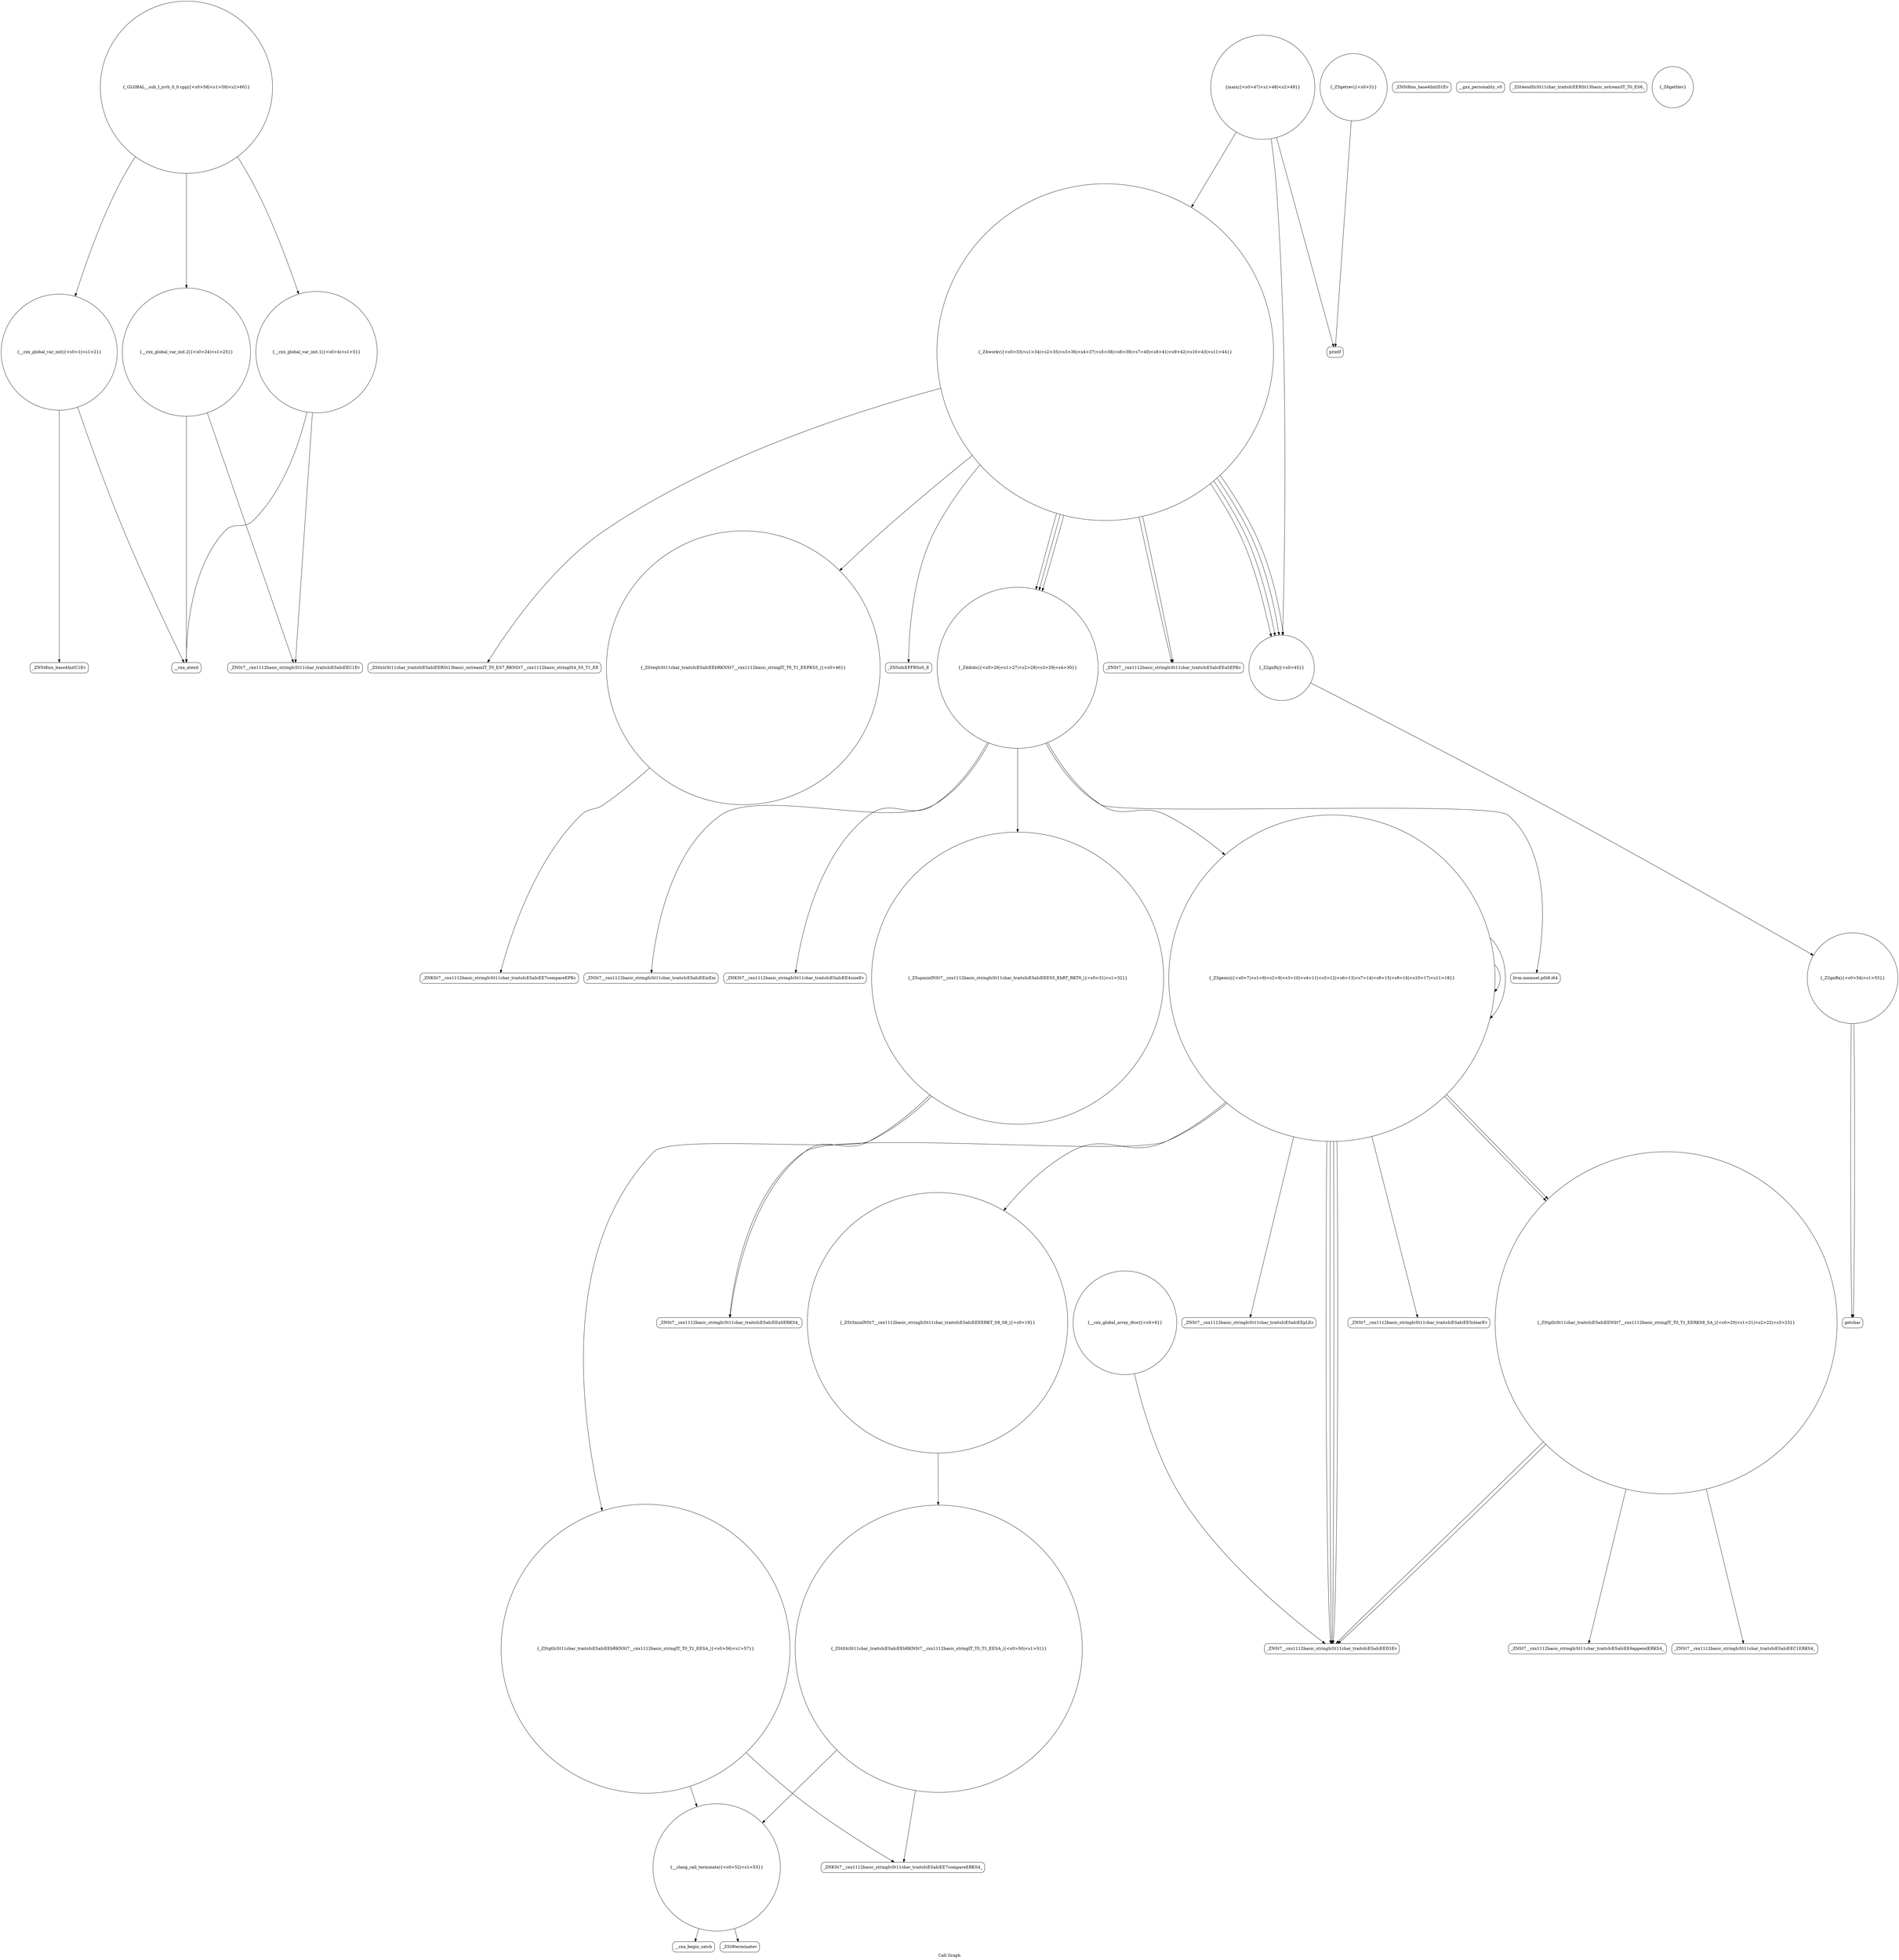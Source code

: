 digraph "Call Graph" {
	label="Call Graph";

	Node0x559a70492fa0 [shape=record,shape=circle,label="{__cxx_global_var_init|{<s0>1|<s1>2}}"];
	Node0x559a70492fa0:s0 -> Node0x559a70493430[color=black];
	Node0x559a70492fa0:s1 -> Node0x559a70493530[color=black];
	Node0x559a704940b0 [shape=record,shape=Mrecord,label="{_ZNSt7__cxx1112basic_stringIcSt11char_traitsIcESaIcEEaSEPKc}"];
	Node0x559a70493730 [shape=record,shape=circle,label="{__cxx_global_var_init.1|{<s0>4|<s1>5}}"];
	Node0x559a70493730:s0 -> Node0x559a704937b0[color=black];
	Node0x559a70493730:s1 -> Node0x559a70493530[color=black];
	Node0x559a70494430 [shape=record,shape=Mrecord,label="{_ZNKSt7__cxx1112basic_stringIcSt11char_traitsIcESaIcEE7compareERKS4_}"];
	Node0x559a70493ab0 [shape=record,shape=circle,label="{_ZSt3minINSt7__cxx1112basic_stringIcSt11char_traitsIcESaIcEEEERKT_S8_S8_|{<s0>19}}"];
	Node0x559a70493ab0:s0 -> Node0x559a704943b0[color=black];
	Node0x559a704947b0 [shape=record,shape=Mrecord,label="{_ZNSt7__cxx1112basic_stringIcSt11char_traitsIcESaIcEE6appendERKS4_}"];
	Node0x559a70493e30 [shape=record,shape=Mrecord,label="{_ZNKSt7__cxx1112basic_stringIcSt11char_traitsIcESaIcEE4sizeEv}"];
	Node0x559a704934b0 [shape=record,shape=Mrecord,label="{_ZNSt8ios_base4InitD1Ev}"];
	Node0x559a704941b0 [shape=record,shape=Mrecord,label="{_ZStlsIcSt11char_traitsIcESaIcEERSt13basic_ostreamIT_T0_ES7_RKNSt7__cxx1112basic_stringIS4_S5_T1_EE}"];
	Node0x559a70493830 [shape=record,shape=circle,label="{__cxx_global_array_dtor|{<s0>6}}"];
	Node0x559a70493830:s0 -> Node0x559a704938b0[color=black];
	Node0x559a70494530 [shape=record,shape=Mrecord,label="{__cxa_begin_catch}"];
	Node0x559a70493bb0 [shape=record,shape=Mrecord,label="{__gxx_personality_v0}"];
	Node0x559a704948b0 [shape=record,shape=Mrecord,label="{_ZNKSt7__cxx1112basic_stringIcSt11char_traitsIcESaIcEE7compareEPKc}"];
	Node0x559a70493f30 [shape=record,shape=circle,label="{_Z5upminINSt7__cxx1112basic_stringIcSt11char_traitsIcESaIcEEES5_EbRT_RKT0_|{<s0>31|<s1>32}}"];
	Node0x559a70493f30:s0 -> Node0x559a70494830[color=black];
	Node0x559a70493f30:s1 -> Node0x559a70493c30[color=black];
	Node0x559a704935b0 [shape=record,shape=circle,label="{_Z5getrev|{<s0>3}}"];
	Node0x559a704935b0:s0 -> Node0x559a70493630[color=black];
	Node0x559a704942b0 [shape=record,shape=Mrecord,label="{_ZSt4endlIcSt11char_traitsIcEERSt13basic_ostreamIT_T0_ES6_}"];
	Node0x559a70493930 [shape=record,shape=circle,label="{_Z3genici|{<s0>7|<s1>8|<s2>9|<s3>10|<s4>11|<s5>12|<s6>13|<s7>14|<s8>15|<s9>16|<s10>17|<s11>18}}"];
	Node0x559a70493930:s0 -> Node0x559a704939b0[color=black];
	Node0x559a70493930:s1 -> Node0x559a70493a30[color=black];
	Node0x559a70493930:s2 -> Node0x559a70493930[color=black];
	Node0x559a70493930:s3 -> Node0x559a70493930[color=black];
	Node0x559a70493930:s4 -> Node0x559a70493b30[color=black];
	Node0x559a70493930:s5 -> Node0x559a70493b30[color=black];
	Node0x559a70493930:s6 -> Node0x559a70493ab0[color=black];
	Node0x559a70493930:s7 -> Node0x559a70493c30[color=black];
	Node0x559a70493930:s8 -> Node0x559a704938b0[color=black];
	Node0x559a70493930:s9 -> Node0x559a704938b0[color=black];
	Node0x559a70493930:s10 -> Node0x559a704938b0[color=black];
	Node0x559a70493930:s11 -> Node0x559a704938b0[color=black];
	Node0x559a70494630 [shape=record,shape=circle,label="{_Z2gnRx|{<s0>54|<s1>55}}"];
	Node0x559a70494630:s0 -> Node0x559a704946b0[color=black];
	Node0x559a70494630:s1 -> Node0x559a704946b0[color=black];
	Node0x559a70493cb0 [shape=record,shape=circle,label="{__cxx_global_var_init.2|{<s0>24|<s1>25}}"];
	Node0x559a70493cb0:s0 -> Node0x559a704937b0[color=black];
	Node0x559a70493cb0:s1 -> Node0x559a70493530[color=black];
	Node0x559a70494030 [shape=record,shape=circle,label="{_Z2gnRi|{<s0>45}}"];
	Node0x559a70494030:s0 -> Node0x559a70494630[color=black];
	Node0x559a704936b0 [shape=record,shape=circle,label="{_Z6gettlev}"];
	Node0x559a704943b0 [shape=record,shape=circle,label="{_ZStltIcSt11char_traitsIcESaIcEEbRKNSt7__cxx1112basic_stringIT_T0_T1_EESA_|{<s0>50|<s1>51}}"];
	Node0x559a704943b0:s0 -> Node0x559a70494430[color=black];
	Node0x559a704943b0:s1 -> Node0x559a704944b0[color=black];
	Node0x559a70493a30 [shape=record,shape=Mrecord,label="{_ZNSt7__cxx1112basic_stringIcSt11char_traitsIcESaIcEEpLEc}"];
	Node0x559a70494730 [shape=record,shape=Mrecord,label="{_ZNSt7__cxx1112basic_stringIcSt11char_traitsIcESaIcEEC1ERKS4_}"];
	Node0x559a70493db0 [shape=record,shape=Mrecord,label="{llvm.memset.p0i8.i64}"];
	Node0x559a70493430 [shape=record,shape=Mrecord,label="{_ZNSt8ios_base4InitC1Ev}"];
	Node0x559a70494130 [shape=record,shape=circle,label="{_ZSteqIcSt11char_traitsIcESaIcEEbRKNSt7__cxx1112basic_stringIT_T0_T1_EEPKS5_|{<s0>46}}"];
	Node0x559a70494130:s0 -> Node0x559a704948b0[color=black];
	Node0x559a704937b0 [shape=record,shape=Mrecord,label="{_ZNSt7__cxx1112basic_stringIcSt11char_traitsIcESaIcEEC1Ev}"];
	Node0x559a704944b0 [shape=record,shape=circle,label="{__clang_call_terminate|{<s0>52|<s1>53}}"];
	Node0x559a704944b0:s0 -> Node0x559a70494530[color=black];
	Node0x559a704944b0:s1 -> Node0x559a704945b0[color=black];
	Node0x559a70493b30 [shape=record,shape=circle,label="{_ZStplIcSt11char_traitsIcESaIcEENSt7__cxx1112basic_stringIT_T0_T1_EERKS8_SA_|{<s0>20|<s1>21|<s2>22|<s3>23}}"];
	Node0x559a70493b30:s0 -> Node0x559a70494730[color=black];
	Node0x559a70493b30:s1 -> Node0x559a704947b0[color=black];
	Node0x559a70493b30:s2 -> Node0x559a704938b0[color=black];
	Node0x559a70493b30:s3 -> Node0x559a704938b0[color=black];
	Node0x559a70494830 [shape=record,shape=circle,label="{_ZStgtIcSt11char_traitsIcESaIcEEbRKNSt7__cxx1112basic_stringIT_T0_T1_EESA_|{<s0>56|<s1>57}}"];
	Node0x559a70494830:s0 -> Node0x559a70494430[color=black];
	Node0x559a70494830:s1 -> Node0x559a704944b0[color=black];
	Node0x559a70493eb0 [shape=record,shape=Mrecord,label="{_ZNSt7__cxx1112basic_stringIcSt11char_traitsIcESaIcEEixEm}"];
	Node0x559a70493530 [shape=record,shape=Mrecord,label="{__cxa_atexit}"];
	Node0x559a70494230 [shape=record,shape=Mrecord,label="{_ZNSolsEPFRSoS_E}"];
	Node0x559a704938b0 [shape=record,shape=Mrecord,label="{_ZNSt7__cxx1112basic_stringIcSt11char_traitsIcESaIcEED1Ev}"];
	Node0x559a704945b0 [shape=record,shape=Mrecord,label="{_ZSt9terminatev}"];
	Node0x559a70493c30 [shape=record,shape=Mrecord,label="{_ZNSt7__cxx1112basic_stringIcSt11char_traitsIcESaIcEEaSERKS4_}"];
	Node0x559a70494930 [shape=record,shape=circle,label="{_GLOBAL__sub_I_jcvb_0_0.cpp|{<s0>58|<s1>59|<s2>60}}"];
	Node0x559a70494930:s0 -> Node0x559a70492fa0[color=black];
	Node0x559a70494930:s1 -> Node0x559a70493730[color=black];
	Node0x559a70494930:s2 -> Node0x559a70493cb0[color=black];
	Node0x559a70493fb0 [shape=record,shape=circle,label="{_Z4workv|{<s0>33|<s1>34|<s2>35|<s3>36|<s4>37|<s5>38|<s6>39|<s7>40|<s8>41|<s9>42|<s10>43|<s11>44}}"];
	Node0x559a70493fb0:s0 -> Node0x559a70494030[color=black];
	Node0x559a70493fb0:s1 -> Node0x559a70494030[color=black];
	Node0x559a70493fb0:s2 -> Node0x559a70494030[color=black];
	Node0x559a70493fb0:s3 -> Node0x559a70494030[color=black];
	Node0x559a70493fb0:s4 -> Node0x559a704940b0[color=black];
	Node0x559a70493fb0:s5 -> Node0x559a70493d30[color=black];
	Node0x559a70493fb0:s6 -> Node0x559a70493d30[color=black];
	Node0x559a70493fb0:s7 -> Node0x559a70493d30[color=black];
	Node0x559a70493fb0:s8 -> Node0x559a70494130[color=black];
	Node0x559a70493fb0:s9 -> Node0x559a704940b0[color=black];
	Node0x559a70493fb0:s10 -> Node0x559a704941b0[color=black];
	Node0x559a70493fb0:s11 -> Node0x559a70494230[color=black];
	Node0x559a70493630 [shape=record,shape=Mrecord,label="{printf}"];
	Node0x559a70494330 [shape=record,shape=circle,label="{main|{<s0>47|<s1>48|<s2>49}}"];
	Node0x559a70494330:s0 -> Node0x559a70494030[color=black];
	Node0x559a70494330:s1 -> Node0x559a70493630[color=black];
	Node0x559a70494330:s2 -> Node0x559a70493fb0[color=black];
	Node0x559a704939b0 [shape=record,shape=Mrecord,label="{_ZNSt7__cxx1112basic_stringIcSt11char_traitsIcESaIcEE5clearEv}"];
	Node0x559a704946b0 [shape=record,shape=Mrecord,label="{getchar}"];
	Node0x559a70493d30 [shape=record,shape=circle,label="{_Z4doitc|{<s0>26|<s1>27|<s2>28|<s3>29|<s4>30}}"];
	Node0x559a70493d30:s0 -> Node0x559a70493930[color=black];
	Node0x559a70493d30:s1 -> Node0x559a70493db0[color=black];
	Node0x559a70493d30:s2 -> Node0x559a70493e30[color=black];
	Node0x559a70493d30:s3 -> Node0x559a70493eb0[color=black];
	Node0x559a70493d30:s4 -> Node0x559a70493f30[color=black];
}
